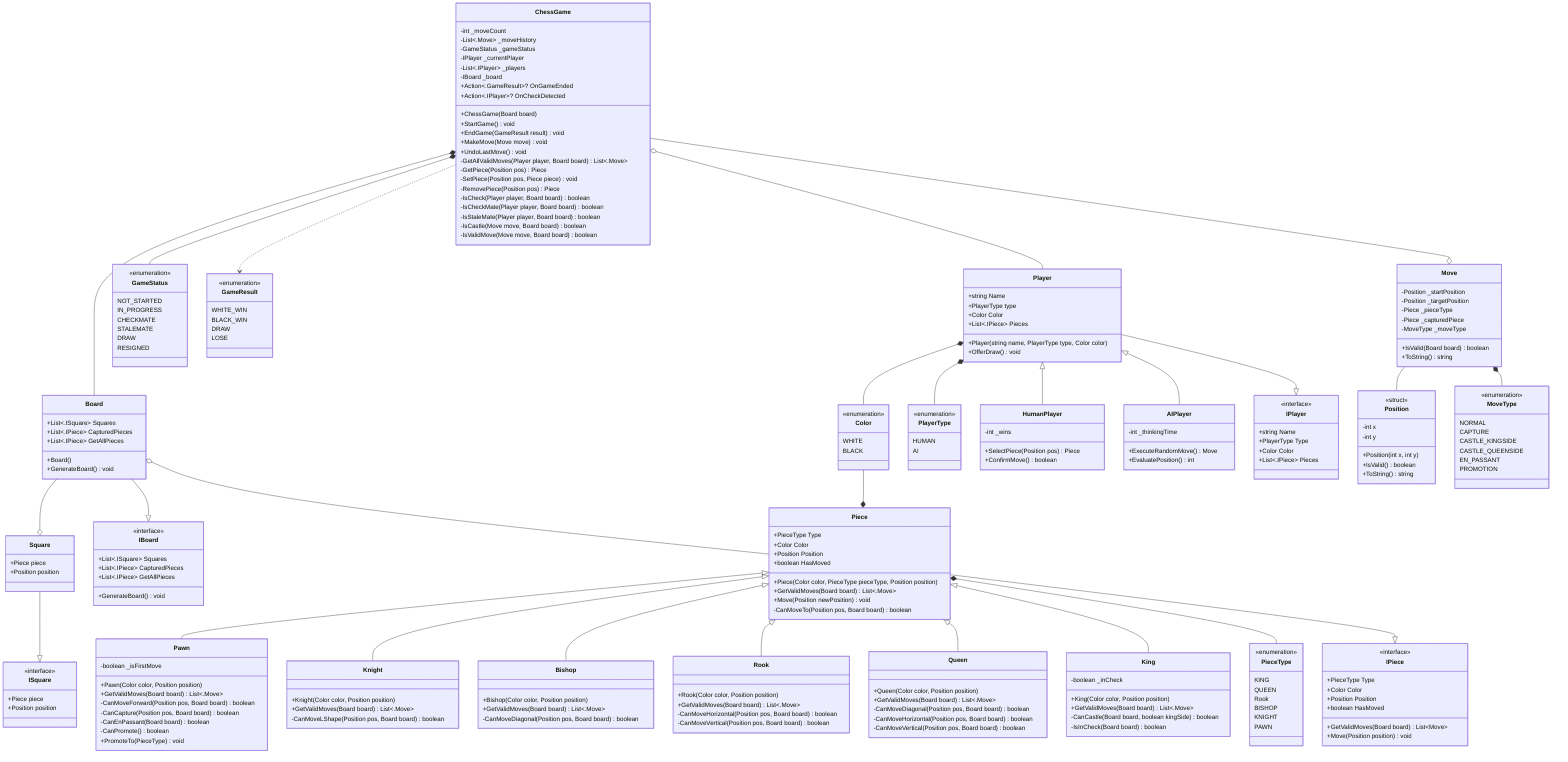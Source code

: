 classDiagram
    ChessGame o-- Player
    ChessGame *-- Board
    ChessGame *-- GameStatus
    ChessGame ..> GameResult
    ChessGame --o Move
    Player *-- Color
    Player *-- PlayerType
    Player <|-- HumanPlayer
    Player <|-- AIPlayer
    Player --|> IPlayer
    Move -- Position
    Move *-- MoveType
    Square --|> ISquare
    Board --|> IBoard
    Board --o Square
    Board o-- Piece
    Piece --|> IPiece
    Color --* Piece
    Piece *-- PieceType
    Piece <|-- King
    Piece <|-- Queen
    Piece <|-- Rook
    Piece <|-- Bishop
    Piece <|-- Knight
    Piece <|-- Pawn
    class ChessGame {
      -int _moveCount
      -List~.Move~ _moveHistory
      -GameStatus _gameStatus
      -IPlayer _currentPlayer
      -List~.IPlayer~ _players
      -IBoard _board
      +Action<.GameResult>? OnGameEnded
      +Action<.IPlayer>? OnCheckDetected
      +ChessGame(Board board)
      +StartGame() void
      +EndGame(GameResult result) void
      +MakeMove(Move move) void
      +UndoLastMove() void
      -GetAllValidMoves(Player player, Board board) List~.Move~
      -GetPiece(Position pos) Piece
      -SetPiece(Position pos, Piece piece) void
      -RemovePiece(Position pos) Piece
      -IsCheck(Player player, Board board) boolean
      -IsCheckMate(Player player, Board board) boolean
      -IsStaleMate(Player player, Board board) boolean
      -IsCastle(Move move, Board board) boolean
      -IsValidMove(Move move, Board board) boolean
    }
    class Player {
      +string Name
      +PlayerType type
      +Color Color
      +List~.IPiece~ Pieces
      +Player(string name, PlayerType type, Color color)
      +OfferDraw() void
    }
    class HumanPlayer {
      -int _wins
      +SelectPiece(Position pos) Piece
      +ConfirmMove() boolean
    }
    class AIPlayer {
      -int _thinkingTime
      +ExecuteRandomMove() Move
      +EvaluatePosition() int
    }
    class Board {
      +List~.ISquare~ Squares
      +List~.IPiece~ CapturedPieces
      +List~.IPiece~ GetAllPieces
      +Board()
      +GenerateBoard() void
    }
    class Square {
      +Piece piece
      +Position position
    }
    class Piece {
      +PieceType Type
      +Color Color
      +Position Position
      +boolean HasMoved
      +Piece(Color color, PieceType pieceType, Position position)
      +GetValidMoves(Board board) List~.Move~
      +Move(Position newPosition) void
      -CanMoveTo(Position pos, Board board) boolean
    }
    class King {
      -boolean _inCheck
      +King(Color color, Position position)
      +GetValidMoves(Board board) List~.Move~
      -CanCastle(Board board, boolean kingSide) boolean
      -IsInCheck(Board board) boolean
    }
    class Queen {
      +Queen(Color color, Position position)
      +GetValidMoves(Board board) List~.Move~
      -CanMoveDiagonal(Position pos, Board board) boolean
      -CanMoveHorizontal(Position pos, Board board) boolean
      -CanMoveVertical(Position pos, Board board) boolean
    }
    class Rook {
      +Rook(Color color, Position position)
      +GetValidMoves(Board board) List~.Move~
      -CanMoveHorizontal(Position pos, Board board) boolean
      -CanMoveVertical(Position pos, Board board) boolean
    }
    class Bishop {
      +Bishop(Color color, Position position)
      +GetValidMoves(Board board) List~.Move~
      -CanMoveDiagonal(Position pos, Board board) boolean
    }
    class Knight {
      +Knight(Color color, Position position)
      +GetValidMoves(Board board) List~.Move~
      -CanMoveLShape(Position pos, Board board) boolean
    }
    class Pawn {
      -boolean _isFirstMove
      +Pawn(Color color, Position position)
      +GetValidMoves(Board board) List~.Move~
      -CanMoveForward(Position pos, Board board) boolean
      -CanCapture(Position pos, Board board) boolean
      -CanEnPassant(Board board) boolean
      -CanPromote() boolean
      +PromoteTo(PieceType) void
    }
    class Position {
      <<struct>>
      -int x
      -int y
      +Position(int x, int y)
      +IsValid() boolean
      +ToString() string
    }
    class Move {
      -Position _startPosition
      -Position _targetPosition
      -Piece _pieceType
      -Piece _capturedPiece
      -MoveType _moveType
      +IsValid(Board board) boolean
      +ToString() string
    }
    class IPlayer {
      <<interface>>
      +string Name
      +PlayerType Type
      +Color Color
      +List~.IPiece~ Pieces
    }
    class ISquare {
      <<interface>>
      +Piece piece
      +Position position
    }
    class IPiece {
      <<interface>>
      +PieceType Type
      +Color Color
      +Position Position
      +boolean HasMoved
      +GetValidMoves(Board board) List~Move~
      +Move(Position position) void
    }
    class IBoard {
      <<interface>>
      +List~.ISquare~ Squares
      +List~.IPiece~ CapturedPieces
      +List~.IPiece~ GetAllPieces
      +GenerateBoard() void
    }
    class Color {
      <<enumeration>>
      WHITE
      BLACK
    }
    class GameStatus {
      <<enumeration>>
      NOT_STARTED
      IN_PROGRESS
      CHECKMATE
      STALEMATE
      DRAW
      RESIGNED
    }
    class GameResult {
      <<enumeration>>
      WHITE_WIN
      BLACK_WIN
      DRAW
      LOSE
    }
    class PlayerType {
      <<enumeration>>
      HUMAN
      AI
    }
    class MoveType {
      <<enumeration>>
      NORMAL
      CAPTURE
      CASTLE_KINGSIDE
      CASTLE_QUEENSIDE
      EN_PASSANT
      PROMOTION
    }
    class PieceType {
      <<enumeration>>
      KING
      QUEEN
      Rook
      BISHOP
      KNIGHT
      PAWN
    }